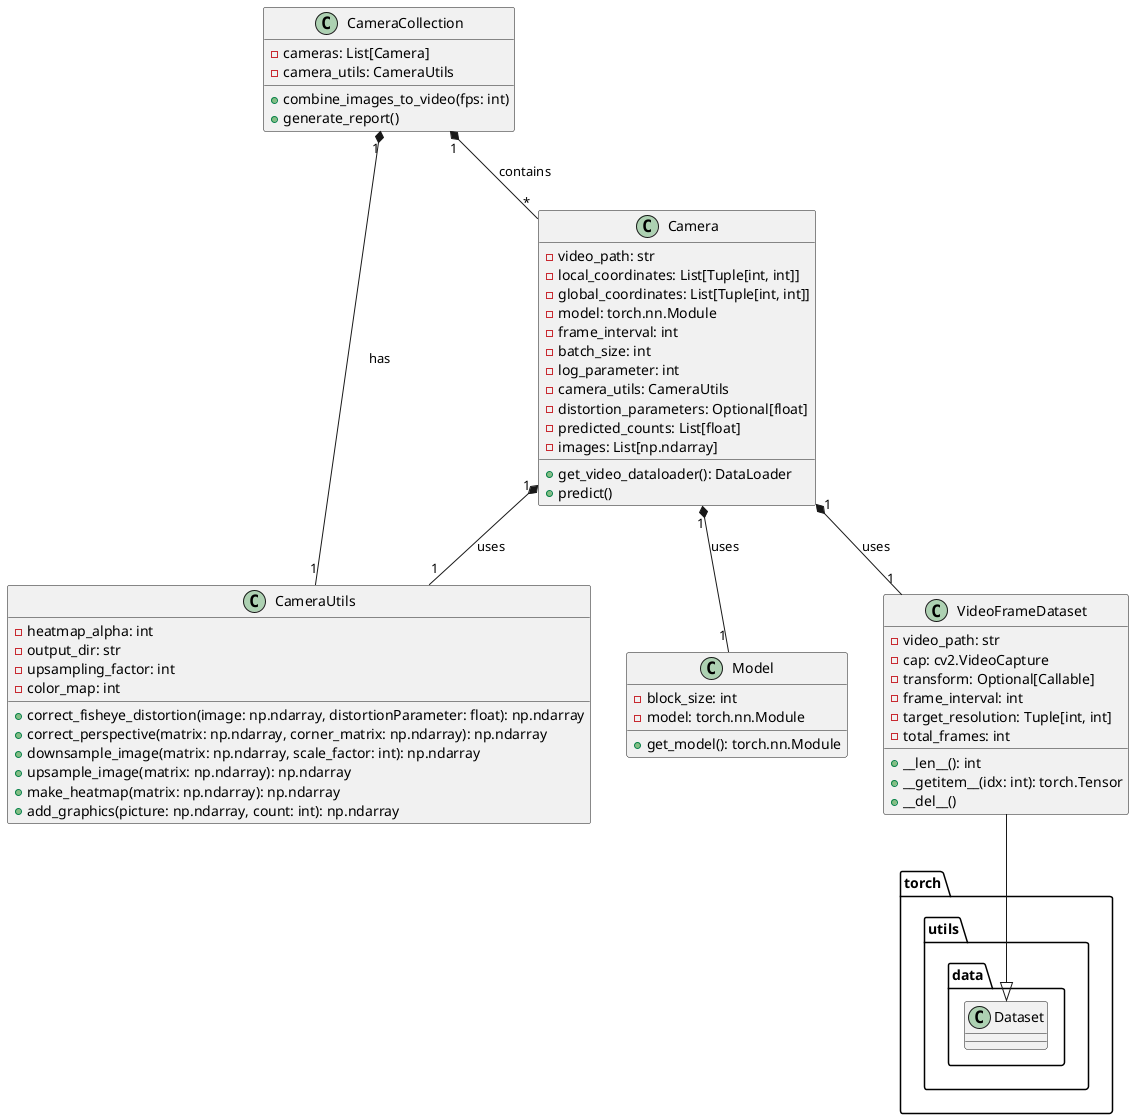 @startuml
class CameraCollection {
    - cameras: List[Camera]
    - camera_utils: CameraUtils
    + combine_images_to_video(fps: int)
    + generate_report()
}

class CameraUtils {
    - heatmap_alpha: int
    - output_dir: str
    - upsampling_factor: int
    - color_map: int
    + correct_fisheye_distortion(image: np.ndarray, distortionParameter: float): np.ndarray
    + correct_perspective(matrix: np.ndarray, corner_matrix: np.ndarray): np.ndarray
    + downsample_image(matrix: np.ndarray, scale_factor: int): np.ndarray
    + upsample_image(matrix: np.ndarray): np.ndarray
    + make_heatmap(matrix: np.ndarray): np.ndarray
    + add_graphics(picture: np.ndarray, count: int): np.ndarray
}

class Camera {
    - video_path: str
    - local_coordinates: List[Tuple[int, int]]
    - global_coordinates: List[Tuple[int, int]]
    - model: torch.nn.Module
    - frame_interval: int
    - batch_size: int
    - log_parameter: int
    - camera_utils: CameraUtils
    - distortion_parameters: Optional[float]
    - predicted_counts: List[float]
    - images: List[np.ndarray]
    + get_video_dataloader(): DataLoader
    + predict()
}

class Model {
    - block_size: int
    - model: torch.nn.Module
    + get_model(): torch.nn.Module
}

class VideoFrameDataset {
    - video_path: str
    - cap: cv2.VideoCapture
    - transform: Optional[Callable]
    - frame_interval: int
    - target_resolution: Tuple[int, int]
    - total_frames: int
    + __len__(): int
    + __getitem__(idx: int): torch.Tensor
    + __del__()
}

VideoFrameDataset --|> torch.utils.data.Dataset

CameraCollection "1" *-- "1" CameraUtils : has
CameraCollection "1" *-- "*" Camera : contains
Camera "1" *-- "1" CameraUtils : uses
Camera "1" *-- "1" Model : uses
Camera "1" *-- "1" VideoFrameDataset : uses
@enduml